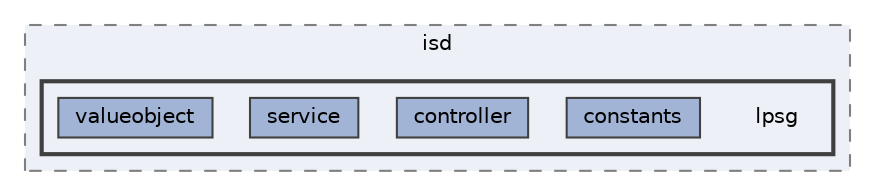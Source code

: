 digraph "repository/isd/src/main/java/com/sterlite/cal/isd/lpsg"
{
 // LATEX_PDF_SIZE
  bgcolor="transparent";
  edge [fontname=Helvetica,fontsize=10,labelfontname=Helvetica,labelfontsize=10];
  node [fontname=Helvetica,fontsize=10,shape=box,height=0.2,width=0.4];
  compound=true
  subgraph clusterdir_3861a366a4d2c6ace20a0b0c723f229b {
    graph [ bgcolor="#edf0f7", pencolor="grey50", label="isd", fontname=Helvetica,fontsize=10 style="filled,dashed", URL="dir_3861a366a4d2c6ace20a0b0c723f229b.html",tooltip=""]
  subgraph clusterdir_43f46ff0c44e2462ebe55eb3f27f3b24 {
    graph [ bgcolor="#edf0f7", pencolor="grey25", label="", fontname=Helvetica,fontsize=10 style="filled,bold", URL="dir_43f46ff0c44e2462ebe55eb3f27f3b24.html",tooltip=""]
    dir_43f46ff0c44e2462ebe55eb3f27f3b24 [shape=plaintext, label="lpsg"];
  dir_31f8bc1446eb4df6291ce58f8a7826b5 [label="constants", fillcolor="#a2b4d6", color="grey25", style="filled", URL="dir_31f8bc1446eb4df6291ce58f8a7826b5.html",tooltip=""];
  dir_1f7ed22e64feb83edc655902ee6428e2 [label="controller", fillcolor="#a2b4d6", color="grey25", style="filled", URL="dir_1f7ed22e64feb83edc655902ee6428e2.html",tooltip=""];
  dir_c997817a55f59ca99a70a15396047abc [label="service", fillcolor="#a2b4d6", color="grey25", style="filled", URL="dir_c997817a55f59ca99a70a15396047abc.html",tooltip=""];
  dir_579c71c7365047b882e7a0195d25231b [label="valueobject", fillcolor="#a2b4d6", color="grey25", style="filled", URL="dir_579c71c7365047b882e7a0195d25231b.html",tooltip=""];
  }
  }
}
